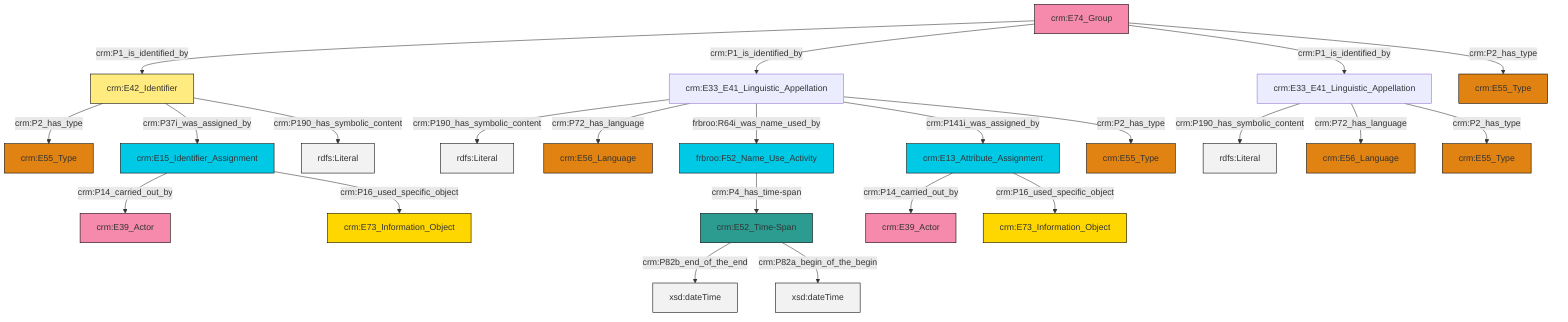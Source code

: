 graph TD
classDef Literal fill:#f2f2f2,stroke:#000000;
classDef CRM_Entity fill:#FFFFFF,stroke:#000000;
classDef Temporal_Entity fill:#00C9E6, stroke:#000000;
classDef Type fill:#E18312, stroke:#000000;
classDef Time-Span fill:#2C9C91, stroke:#000000;
classDef Appellation fill:#FFEB7F, stroke:#000000;
classDef Place fill:#008836, stroke:#000000;
classDef Persistent_Item fill:#B266B2, stroke:#000000;
classDef Conceptual_Object fill:#FFD700, stroke:#000000;
classDef Physical_Thing fill:#D2B48C, stroke:#000000;
classDef Actor fill:#f58aad, stroke:#000000;
classDef PC_Classes fill:#4ce600, stroke:#000000;
classDef Multi fill:#cccccc,stroke:#000000;

4["crm:E42_Identifier"]:::Appellation -->|crm:P2_has_type| 5["crm:E55_Type"]:::Type
12["crm:E15_Identifier_Assignment"]:::Temporal_Entity -->|crm:P14_carried_out_by| 13["crm:E39_Actor"]:::Actor
17["crm:E33_E41_Linguistic_Appellation"]:::Default -->|crm:P190_has_symbolic_content| 18[rdfs:Literal]:::Literal
17["crm:E33_E41_Linguistic_Appellation"]:::Default -->|crm:P72_has_language| 2["crm:E56_Language"]:::Type
6["crm:E74_Group"]:::Actor -->|crm:P1_is_identified_by| 4["crm:E42_Identifier"]:::Appellation
15["crm:E13_Attribute_Assignment"]:::Temporal_Entity -->|crm:P14_carried_out_by| 27["crm:E39_Actor"]:::Actor
28["crm:E52_Time-Span"]:::Time-Span -->|crm:P82b_end_of_the_end| 29[xsd:dateTime]:::Literal
6["crm:E74_Group"]:::Actor -->|crm:P1_is_identified_by| 17["crm:E33_E41_Linguistic_Appellation"]:::Default
4["crm:E42_Identifier"]:::Appellation -->|crm:P37i_was_assigned_by| 12["crm:E15_Identifier_Assignment"]:::Temporal_Entity
6["crm:E74_Group"]:::Actor -->|crm:P1_is_identified_by| 30["crm:E33_E41_Linguistic_Appellation"]:::Default
6["crm:E74_Group"]:::Actor -->|crm:P2_has_type| 25["crm:E55_Type"]:::Type
28["crm:E52_Time-Span"]:::Time-Span -->|crm:P82a_begin_of_the_begin| 34[xsd:dateTime]:::Literal
4["crm:E42_Identifier"]:::Appellation -->|crm:P190_has_symbolic_content| 36[rdfs:Literal]:::Literal
17["crm:E33_E41_Linguistic_Appellation"]:::Default -->|frbroo:R64i_was_name_used_by| 22["frbroo:F52_Name_Use_Activity"]:::Temporal_Entity
30["crm:E33_E41_Linguistic_Appellation"]:::Default -->|crm:P190_has_symbolic_content| 37[rdfs:Literal]:::Literal
22["frbroo:F52_Name_Use_Activity"]:::Temporal_Entity -->|crm:P4_has_time-span| 28["crm:E52_Time-Span"]:::Time-Span
15["crm:E13_Attribute_Assignment"]:::Temporal_Entity -->|crm:P16_used_specific_object| 38["crm:E73_Information_Object"]:::Conceptual_Object
17["crm:E33_E41_Linguistic_Appellation"]:::Default -->|crm:P141i_was_assigned_by| 15["crm:E13_Attribute_Assignment"]:::Temporal_Entity
12["crm:E15_Identifier_Assignment"]:::Temporal_Entity -->|crm:P16_used_specific_object| 8["crm:E73_Information_Object"]:::Conceptual_Object
30["crm:E33_E41_Linguistic_Appellation"]:::Default -->|crm:P72_has_language| 19["crm:E56_Language"]:::Type
30["crm:E33_E41_Linguistic_Appellation"]:::Default -->|crm:P2_has_type| 0["crm:E55_Type"]:::Type
17["crm:E33_E41_Linguistic_Appellation"]:::Default -->|crm:P2_has_type| 10["crm:E55_Type"]:::Type